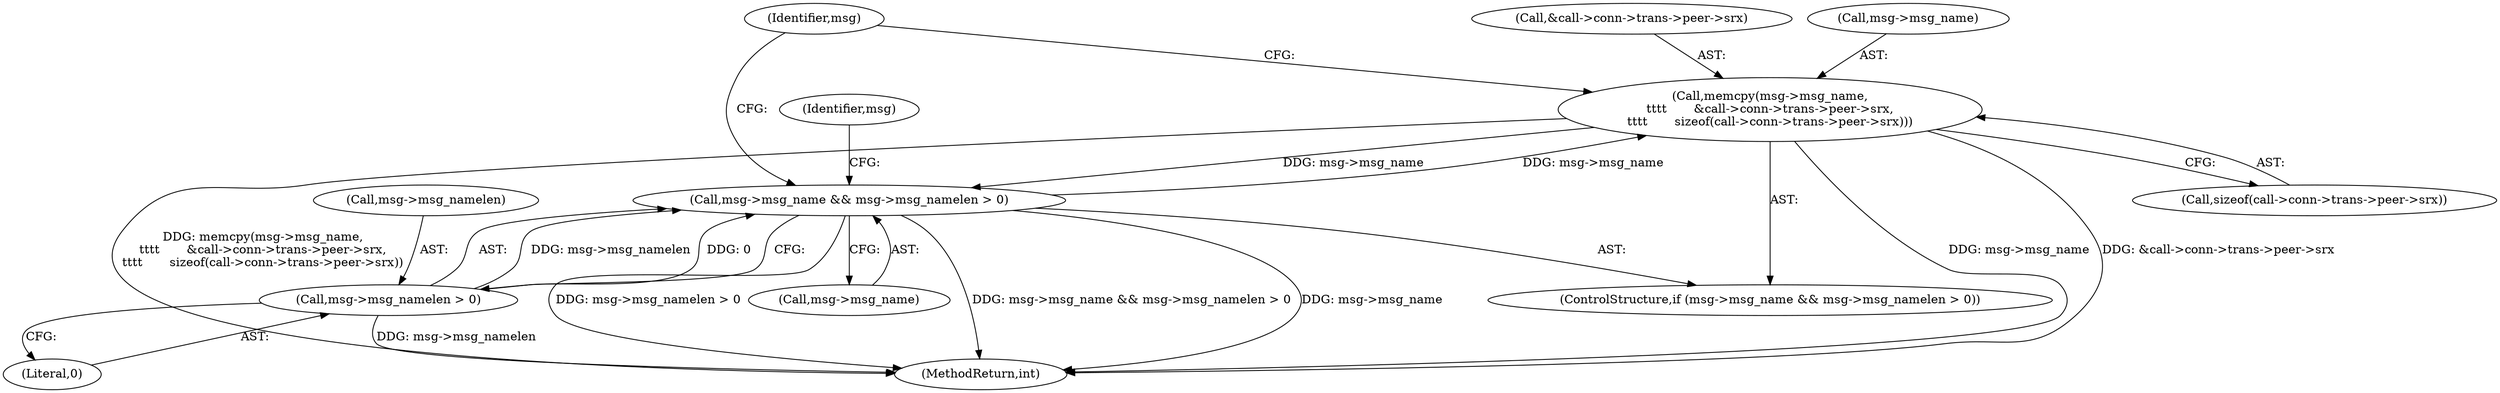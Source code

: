digraph "1_linux_f3d3342602f8bcbf37d7c46641cb9bca7618eb1c_29@del" {
"1000411" [label="(Call,memcpy(msg->msg_name,\n\t\t\t\t       &call->conn->trans->peer->srx,\n\t\t\t\t       sizeof(call->conn->trans->peer->srx)))"];
"1000402" [label="(Call,msg->msg_name && msg->msg_namelen > 0)"];
"1000411" [label="(Call,memcpy(msg->msg_name,\n\t\t\t\t       &call->conn->trans->peer->srx,\n\t\t\t\t       sizeof(call->conn->trans->peer->srx)))"];
"1000406" [label="(Call,msg->msg_namelen > 0)"];
"1000406" [label="(Call,msg->msg_namelen > 0)"];
"1000410" [label="(Literal,0)"];
"1000415" [label="(Call,&call->conn->trans->peer->srx)"];
"1000436" [label="(Identifier,msg)"];
"1000425" [label="(Call,sizeof(call->conn->trans->peer->srx))"];
"1000412" [label="(Call,msg->msg_name)"];
"1000403" [label="(Call,msg->msg_name)"];
"1000402" [label="(Call,msg->msg_name && msg->msg_namelen > 0)"];
"1000413" [label="(Identifier,msg)"];
"1001010" [label="(MethodReturn,int)"];
"1000401" [label="(ControlStructure,if (msg->msg_name && msg->msg_namelen > 0))"];
"1000407" [label="(Call,msg->msg_namelen)"];
"1000411" [label="(Call,memcpy(msg->msg_name,\n\t\t\t\t       &call->conn->trans->peer->srx,\n\t\t\t\t       sizeof(call->conn->trans->peer->srx)))"];
"1000411" -> "1000401"  [label="AST: "];
"1000411" -> "1000425"  [label="CFG: "];
"1000412" -> "1000411"  [label="AST: "];
"1000415" -> "1000411"  [label="AST: "];
"1000425" -> "1000411"  [label="AST: "];
"1000436" -> "1000411"  [label="CFG: "];
"1000411" -> "1001010"  [label="DDG: memcpy(msg->msg_name,\n\t\t\t\t       &call->conn->trans->peer->srx,\n\t\t\t\t       sizeof(call->conn->trans->peer->srx))"];
"1000411" -> "1001010"  [label="DDG: msg->msg_name"];
"1000411" -> "1001010"  [label="DDG: &call->conn->trans->peer->srx"];
"1000411" -> "1000402"  [label="DDG: msg->msg_name"];
"1000402" -> "1000411"  [label="DDG: msg->msg_name"];
"1000402" -> "1000401"  [label="AST: "];
"1000402" -> "1000403"  [label="CFG: "];
"1000402" -> "1000406"  [label="CFG: "];
"1000403" -> "1000402"  [label="AST: "];
"1000406" -> "1000402"  [label="AST: "];
"1000413" -> "1000402"  [label="CFG: "];
"1000436" -> "1000402"  [label="CFG: "];
"1000402" -> "1001010"  [label="DDG: msg->msg_name && msg->msg_namelen > 0"];
"1000402" -> "1001010"  [label="DDG: msg->msg_name"];
"1000402" -> "1001010"  [label="DDG: msg->msg_namelen > 0"];
"1000406" -> "1000402"  [label="DDG: msg->msg_namelen"];
"1000406" -> "1000402"  [label="DDG: 0"];
"1000406" -> "1000410"  [label="CFG: "];
"1000407" -> "1000406"  [label="AST: "];
"1000410" -> "1000406"  [label="AST: "];
"1000406" -> "1001010"  [label="DDG: msg->msg_namelen"];
}
